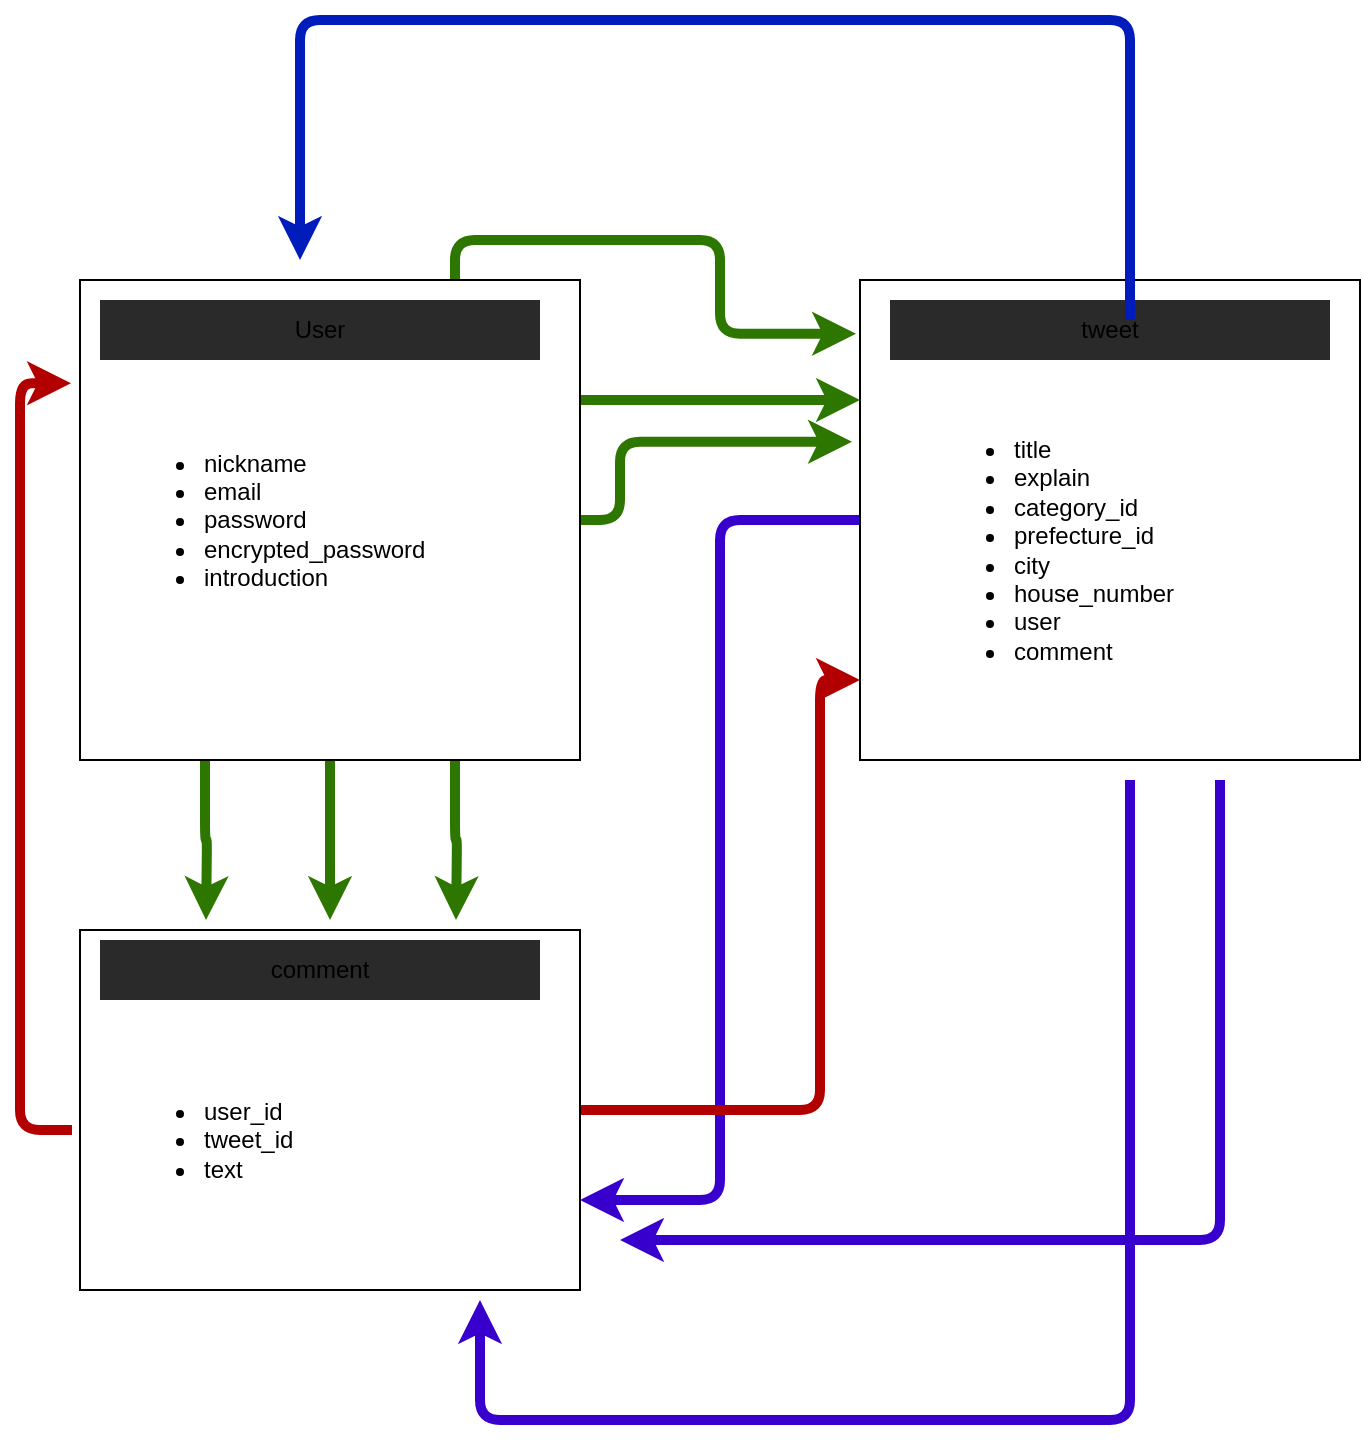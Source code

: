 <mxfile version="13.10.0" type="embed">
    <diagram id="6d7w3PmkQ9ddaKLpCEsA" name="ページ1">
        <mxGraphModel dx="1256" dy="859" grid="1" gridSize="10" guides="1" tooltips="1" connect="1" arrows="1" fold="1" page="1" pageScale="1" pageWidth="827" pageHeight="1169" math="0" shadow="0">
            <root>
                <mxCell id="0"/>
                <mxCell id="1" parent="0"/>
                <mxCell id="2" style="edgeStyle=orthogonalEdgeStyle;rounded=1;sketch=0;orthogonalLoop=1;jettySize=auto;html=1;exitX=0.25;exitY=1;exitDx=0;exitDy=0;fillColor=#60a917;strokeColor=#2D7600;strokeWidth=5;" edge="1" parent="1" source="8">
                    <mxGeometry relative="1" as="geometry">
                        <mxPoint x="113" y="580" as="targetPoint"/>
                    </mxGeometry>
                </mxCell>
                <mxCell id="3" style="edgeStyle=orthogonalEdgeStyle;rounded=1;sketch=0;orthogonalLoop=1;jettySize=auto;html=1;exitX=0.75;exitY=1;exitDx=0;exitDy=0;fillColor=#60a917;strokeColor=#2D7600;strokeWidth=5;" edge="1" parent="1" source="8">
                    <mxGeometry relative="1" as="geometry">
                        <mxPoint x="238" y="580" as="targetPoint"/>
                    </mxGeometry>
                </mxCell>
                <mxCell id="4" style="edgeStyle=orthogonalEdgeStyle;rounded=1;sketch=0;orthogonalLoop=1;jettySize=auto;html=1;exitX=0.5;exitY=1;exitDx=0;exitDy=0;fillColor=#60a917;strokeColor=#2D7600;strokeWidth=5;" edge="1" parent="1" source="8">
                    <mxGeometry relative="1" as="geometry">
                        <mxPoint x="175" y="580" as="targetPoint"/>
                    </mxGeometry>
                </mxCell>
                <mxCell id="5" style="edgeStyle=orthogonalEdgeStyle;rounded=1;sketch=0;orthogonalLoop=1;jettySize=auto;html=1;exitX=1;exitY=0.25;exitDx=0;exitDy=0;entryX=0;entryY=0.25;entryDx=0;entryDy=0;fillColor=#60a917;strokeColor=#2D7600;strokeWidth=5;" edge="1" parent="1" source="8" target="11">
                    <mxGeometry relative="1" as="geometry"/>
                </mxCell>
                <mxCell id="6" style="edgeStyle=orthogonalEdgeStyle;rounded=1;sketch=0;orthogonalLoop=1;jettySize=auto;html=1;entryX=-0.016;entryY=0.337;entryDx=0;entryDy=0;entryPerimeter=0;fillColor=#60a917;strokeColor=#2D7600;strokeWidth=5;" edge="1" parent="1" source="8" target="11">
                    <mxGeometry relative="1" as="geometry">
                        <Array as="points">
                            <mxPoint x="320" y="380"/>
                            <mxPoint x="320" y="341"/>
                        </Array>
                    </mxGeometry>
                </mxCell>
                <mxCell id="7" style="edgeStyle=orthogonalEdgeStyle;rounded=1;sketch=0;orthogonalLoop=1;jettySize=auto;html=1;exitX=0.75;exitY=0;exitDx=0;exitDy=0;entryX=-0.008;entryY=0.112;entryDx=0;entryDy=0;entryPerimeter=0;fillColor=#60a917;strokeColor=#2D7600;strokeWidth=5;" edge="1" parent="1" source="8" target="11">
                    <mxGeometry relative="1" as="geometry"/>
                </mxCell>
                <mxCell id="8" value="" style="rounded=0;whiteSpace=wrap;html=1;sketch=0;" vertex="1" parent="1">
                    <mxGeometry x="50" y="260" width="250" height="240" as="geometry"/>
                </mxCell>
                <mxCell id="9" value="&lt;ul&gt;&lt;li&gt;nickname&lt;/li&gt;&lt;li&gt;email&lt;/li&gt;&lt;li&gt;password&lt;/li&gt;&lt;li&gt;encrypted_password&lt;/li&gt;&lt;li&gt;introduction&lt;/li&gt;&lt;/ul&gt;" style="text;html=1;whiteSpace=wrap;verticalAlign=middle;overflow=hidden;rounded=0;sketch=0;" vertex="1" parent="1">
                    <mxGeometry x="70" y="310" width="200" height="140" as="geometry"/>
                </mxCell>
                <mxCell id="10" style="edgeStyle=orthogonalEdgeStyle;rounded=1;sketch=0;orthogonalLoop=1;jettySize=auto;html=1;entryX=1;entryY=0.75;entryDx=0;entryDy=0;fillColor=#6a00ff;strokeColor=#3700CC;strokeWidth=5;" edge="1" parent="1" source="11" target="16">
                    <mxGeometry relative="1" as="geometry"/>
                </mxCell>
                <mxCell id="11" value="" style="rounded=0;whiteSpace=wrap;html=1;sketch=0;" vertex="1" parent="1">
                    <mxGeometry x="440" y="260" width="250" height="240" as="geometry"/>
                </mxCell>
                <mxCell id="14" style="edgeStyle=orthogonalEdgeStyle;rounded=1;sketch=0;orthogonalLoop=1;jettySize=auto;html=1;fillColor=#e51400;strokeColor=#B20000;strokeWidth=5;" edge="1" parent="1" source="16">
                    <mxGeometry relative="1" as="geometry">
                        <mxPoint x="440" y="460" as="targetPoint"/>
                        <Array as="points">
                            <mxPoint x="420" y="675"/>
                            <mxPoint x="420" y="460"/>
                        </Array>
                    </mxGeometry>
                </mxCell>
                <mxCell id="16" value="" style="rounded=0;whiteSpace=wrap;html=1;sketch=0;" vertex="1" parent="1">
                    <mxGeometry x="50" y="585" width="250" height="180" as="geometry"/>
                </mxCell>
                <mxCell id="17" value="User" style="text;html=1;align=center;verticalAlign=middle;whiteSpace=wrap;rounded=0;sketch=0;fillColor=#2a2a2a;" vertex="1" parent="1">
                    <mxGeometry x="60" y="270" width="220" height="30" as="geometry"/>
                </mxCell>
                <mxCell id="18" value="tweet" style="text;html=1;align=center;verticalAlign=middle;whiteSpace=wrap;rounded=0;sketch=0;fillColor=#2a2a2a;" vertex="1" parent="1">
                    <mxGeometry x="455" y="270" width="220" height="30" as="geometry"/>
                </mxCell>
                <mxCell id="20" value="comment" style="text;html=1;align=center;verticalAlign=middle;whiteSpace=wrap;rounded=0;sketch=0;fillColor=#2a2a2a;" vertex="1" parent="1">
                    <mxGeometry x="60" y="590" width="220" height="30" as="geometry"/>
                </mxCell>
                <mxCell id="21" value="&lt;ul&gt;&lt;li&gt;user_id&lt;/li&gt;&lt;li&gt;tweet_id&lt;/li&gt;&lt;li&gt;text&lt;/li&gt;&lt;/ul&gt;" style="text;html=1;whiteSpace=wrap;verticalAlign=middle;overflow=hidden;rounded=0;sketch=0;" vertex="1" parent="1">
                    <mxGeometry x="70" y="620" width="200" height="140" as="geometry"/>
                </mxCell>
                <mxCell id="23" style="edgeStyle=orthogonalEdgeStyle;rounded=1;sketch=0;orthogonalLoop=1;jettySize=auto;html=1;fillColor=#0050ef;strokeColor=#001DBC;strokeWidth=5;" edge="1" parent="1" source="24">
                    <mxGeometry relative="1" as="geometry">
                        <mxPoint x="160" y="250" as="targetPoint"/>
                        <Array as="points">
                            <mxPoint x="575" y="130"/>
                            <mxPoint x="160" y="130"/>
                        </Array>
                    </mxGeometry>
                </mxCell>
                <mxCell id="24" value="&lt;ul&gt;&lt;li&gt;title&lt;/li&gt;&lt;li&gt;explain&lt;/li&gt;&lt;li&gt;category_id&lt;/li&gt;&lt;li&gt;prefecture_id&lt;/li&gt;&lt;li&gt;city&lt;/li&gt;&lt;li&gt;house_number&lt;/li&gt;&lt;li&gt;user&lt;/li&gt;&lt;li&gt;comment&lt;/li&gt;&lt;/ul&gt;" style="text;html=1;whiteSpace=wrap;verticalAlign=middle;overflow=hidden;rounded=0;sketch=0;" vertex="1" parent="1">
                    <mxGeometry x="475" y="280" width="200" height="230" as="geometry"/>
                </mxCell>
                <mxCell id="25" style="edgeStyle=orthogonalEdgeStyle;rounded=1;sketch=0;orthogonalLoop=1;jettySize=auto;html=1;fillColor=#e51400;strokeColor=#B20000;strokeWidth=5;entryX=-0.018;entryY=0.215;entryDx=0;entryDy=0;entryPerimeter=0;" edge="1" parent="1" target="8">
                    <mxGeometry relative="1" as="geometry">
                        <mxPoint x="20" y="320" as="targetPoint"/>
                        <Array as="points">
                            <mxPoint x="20" y="685"/>
                            <mxPoint x="20" y="312"/>
                        </Array>
                        <mxPoint x="46" y="685" as="sourcePoint"/>
                    </mxGeometry>
                </mxCell>
                <mxCell id="28" style="edgeStyle=orthogonalEdgeStyle;rounded=1;sketch=0;orthogonalLoop=1;jettySize=auto;html=1;fillColor=#6a00ff;strokeColor=#3700CC;strokeWidth=5;" edge="1" parent="1" source="24">
                    <mxGeometry relative="1" as="geometry">
                        <mxPoint x="570" y="550" as="sourcePoint"/>
                        <mxPoint x="250" y="770" as="targetPoint"/>
                        <Array as="points">
                            <mxPoint x="575" y="830"/>
                            <mxPoint x="250" y="830"/>
                        </Array>
                    </mxGeometry>
                </mxCell>
                <mxCell id="29" style="edgeStyle=orthogonalEdgeStyle;rounded=1;sketch=0;orthogonalLoop=1;jettySize=auto;html=1;entryX=1;entryY=0.75;entryDx=0;entryDy=0;fillColor=#6a00ff;strokeColor=#3700CC;strokeWidth=5;" edge="1" parent="1" source="24">
                    <mxGeometry relative="1" as="geometry">
                        <mxPoint x="620" y="510" as="sourcePoint"/>
                        <mxPoint x="320" y="740" as="targetPoint"/>
                        <Array as="points">
                            <mxPoint x="620" y="740"/>
                        </Array>
                    </mxGeometry>
                </mxCell>
            </root>
        </mxGraphModel>
    </diagram>
</mxfile>